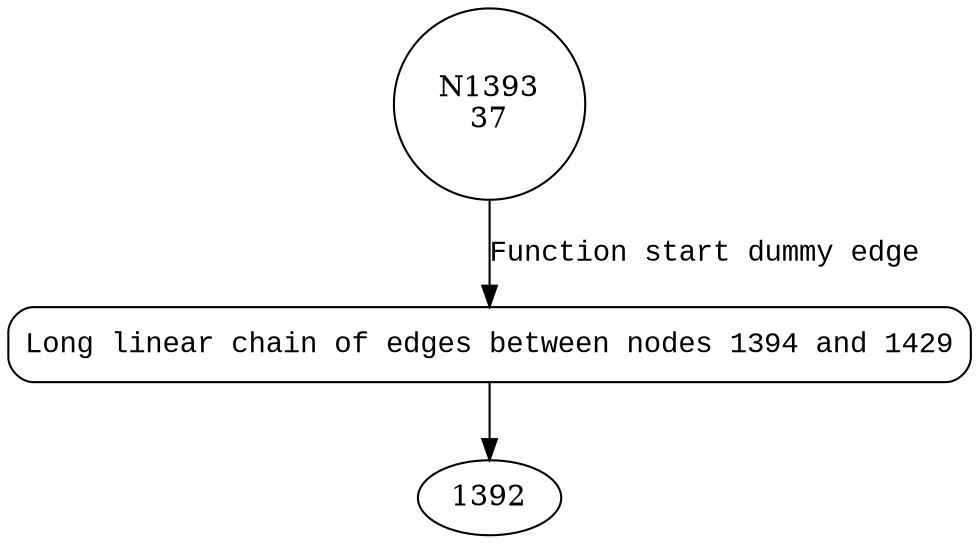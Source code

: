 digraph initFloors {
1393 [shape="circle" label="N1393\n37"]
1394 [shape="circle" label="N1394\n36"]
1394 [style="filled,bold" penwidth="1" fillcolor="white" fontname="Courier New" shape="Mrecord" label="Long linear chain of edges between nodes 1394 and 1429"]
1394 -> 1392[label=""]
1393 -> 1394 [label="Function start dummy edge" fontname="Courier New"]
}
